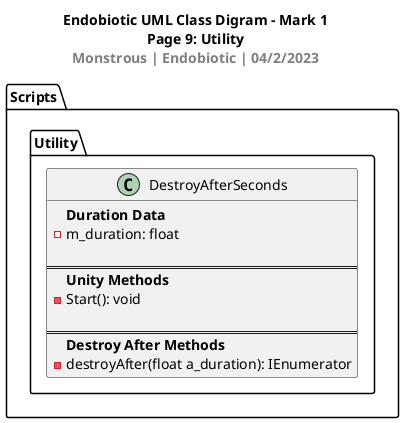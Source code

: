 @startuml Class Diagram Mark 1 - Page 9: Utility
title Endobiotic UML Class Digram - Mark 1\nPage 9: Utility\n<color:Gray>Monstrous | Endobiotic | 04/2/2023</color>

package Scripts <<Folder>>
{
    package Utility <<Folder>> 
    {
        class DestroyAfterSeconds 
        {
            <b>Duration Data
            -m_duration: float

            ===
            <b>Unity Methods
            -Start(): void

            ===
            <b>Destroy After Methods
            -destroyAfter(float a_duration): IEnumerator
        }
    }
}

@endum